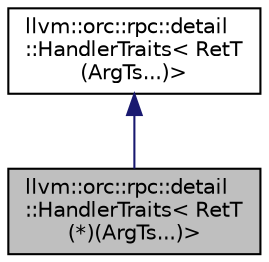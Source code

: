 digraph "llvm::orc::rpc::detail::HandlerTraits&lt; RetT(*)(ArgTs...)&gt;"
{
 // LATEX_PDF_SIZE
  bgcolor="transparent";
  edge [fontname="Helvetica",fontsize="10",labelfontname="Helvetica",labelfontsize="10"];
  node [fontname="Helvetica",fontsize="10",shape="box"];
  Node1 [label="llvm::orc::rpc::detail\l::HandlerTraits\< RetT\l(*)(ArgTs...)\>",height=0.2,width=0.4,color="black", fillcolor="grey75", style="filled", fontcolor="black",tooltip=" "];
  Node2 -> Node1 [dir="back",color="midnightblue",fontsize="10",style="solid",fontname="Helvetica"];
  Node2 [label="llvm::orc::rpc::detail\l::HandlerTraits\< RetT\l(ArgTs...)\>",height=0.2,width=0.4,color="black",URL="$classllvm_1_1orc_1_1rpc_1_1detail_1_1HandlerTraits_3_01RetT_07ArgTs_8_8_8_08_4.html",tooltip=" "];
}
